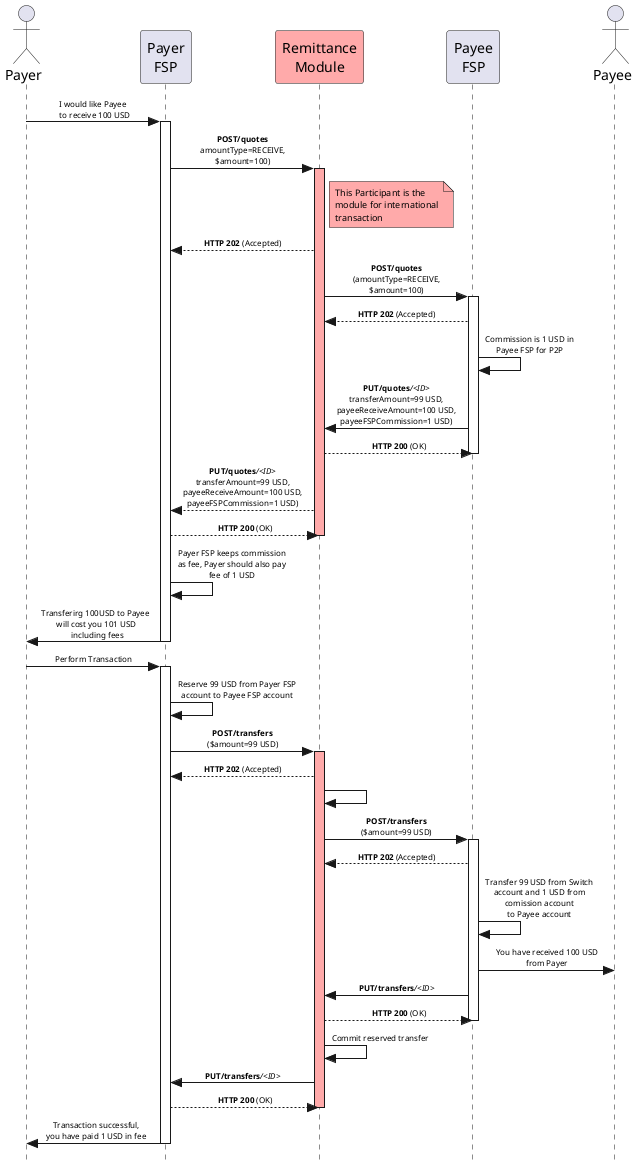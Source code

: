 @startuml International Remittance

' declaring skinparameters
skinparam SequenceMessageAlign center
skinparam ArrowFontSize 8
skinparam NoteFontSize 9
skinparam Style strictuml
'skinparam monochrome true

' declare title
'title Mobile Money API V1.0 and Mojaloop Hub \n System Flow
'header GSMA - Inclusive Tech Lab

'Constant String Values
!$postq = "**POST/quotes**"
!$putq = "**PUT/quotes**"
!$postt = "**POST/transfers**"
!$putt = "**PUT/transfers**"
!$http202 = "**HTTP 202** (Accepted)"
!$http200 = "**HTTP 200** (OK)"
!am = "amount"
!$amType = "amountType"
!$transAm ="transferAmount"
!$payeeRA = "payeeReceiveAmount"
!$payeeFSPcom = "payeeFSPCommission"

'Participant Types
actor Payer order 1
participant "Payer\nFSP" as PayerFSP order 2
participant "Remittance\nModule" as Switch order 3 #FFAAAA
participant "Payee\nFSP" as PayeeFSP order 4
actor Payee order 5


Payer -> PayerFSP: I would like Payee \n to receive 100 USD
activate PayerFSP
PayerFSP -> Switch: $postq\n$amType=RECEIVE,\n$am=100)
note right of Switch #FFAAAA
This Participant is the
module for international
transaction
end note
activate Switch #FFAAAA
PayerFSP <-- Switch: $http202
Switch -> PayeeFSP: $postq\n($amType=RECEIVE,\n$am=100)
activate PayeeFSP
Switch <-- PayeeFSP: $http202
PayeeFSP -> PayeeFSP: Commission is 1 USD in\nPayee FSP for P2P
Switch <- PayeeFSP: $putq///<ID>//\n$transAm=99 USD,\n$payeeRA=100 USD,\n$payeeFSPcom=1 USD)
Switch --> PayeeFSP: $http200
deactivate PayeeFSP
PayerFSP <-- Switch: $putq///<ID>//\n$transAm=99 USD,\n$payeeRA=100 USD,\n$payeeFSPcom=1 USD)
PayerFSP --> Switch: $http200
deactivate Switch 
PayerFSP -> PayerFSP: Payer FSP keeps commission\nas fee, Payer should also pay\nfee of 1 USD
Payer <- PayerFSP: Transferirg 100USD to Payee \n will cost you 101 USD \n including fees        
deactivate PayerFSP


Payer -> PayerFSP: Perform Transaction
activate PayerFSP
PayerFSP -> PayerFSP: Reserve 99 USD from Payer FSP\naccount to Payee FSP account
PayerFSP -> Switch: $postt\n($am=99 USD)
activate Switch #FFAAAA
PayerFSP <-- Switch: $http202
Switch -> Switch:
Switch -> PayeeFSP: $postt\n($am=99 USD)
activate PayeeFSP
Switch <-- PayeeFSP:  $http202
PayeeFSP -> PayeeFSP: Transfer 99 USD from Switch\naccount and 1 USD from\ncomission account\nto Payee account
PayeeFSP -> Payee: You have received 100 USD\nfrom Payer
Switch <- PayeeFSP: $putt///<ID>//
Switch --> PayeeFSP: $http200
deactivate PayeeFSP
Switch -> Switch: Commit reserved transfer
PayerFSP <- Switch: $putt///<ID>//
PayerFSP --> Switch: $http200
deactivate Switch
Payer <- PayerFSP: Transaction successful,\nyou have paid 1 USD in fee
deactivate PayerFSP
'End of Second Timeline - Payer FSP

'group Case 2
'    Payer -> "Payer\nFSP" as PayerFSP: Msg 2.1

@enduml